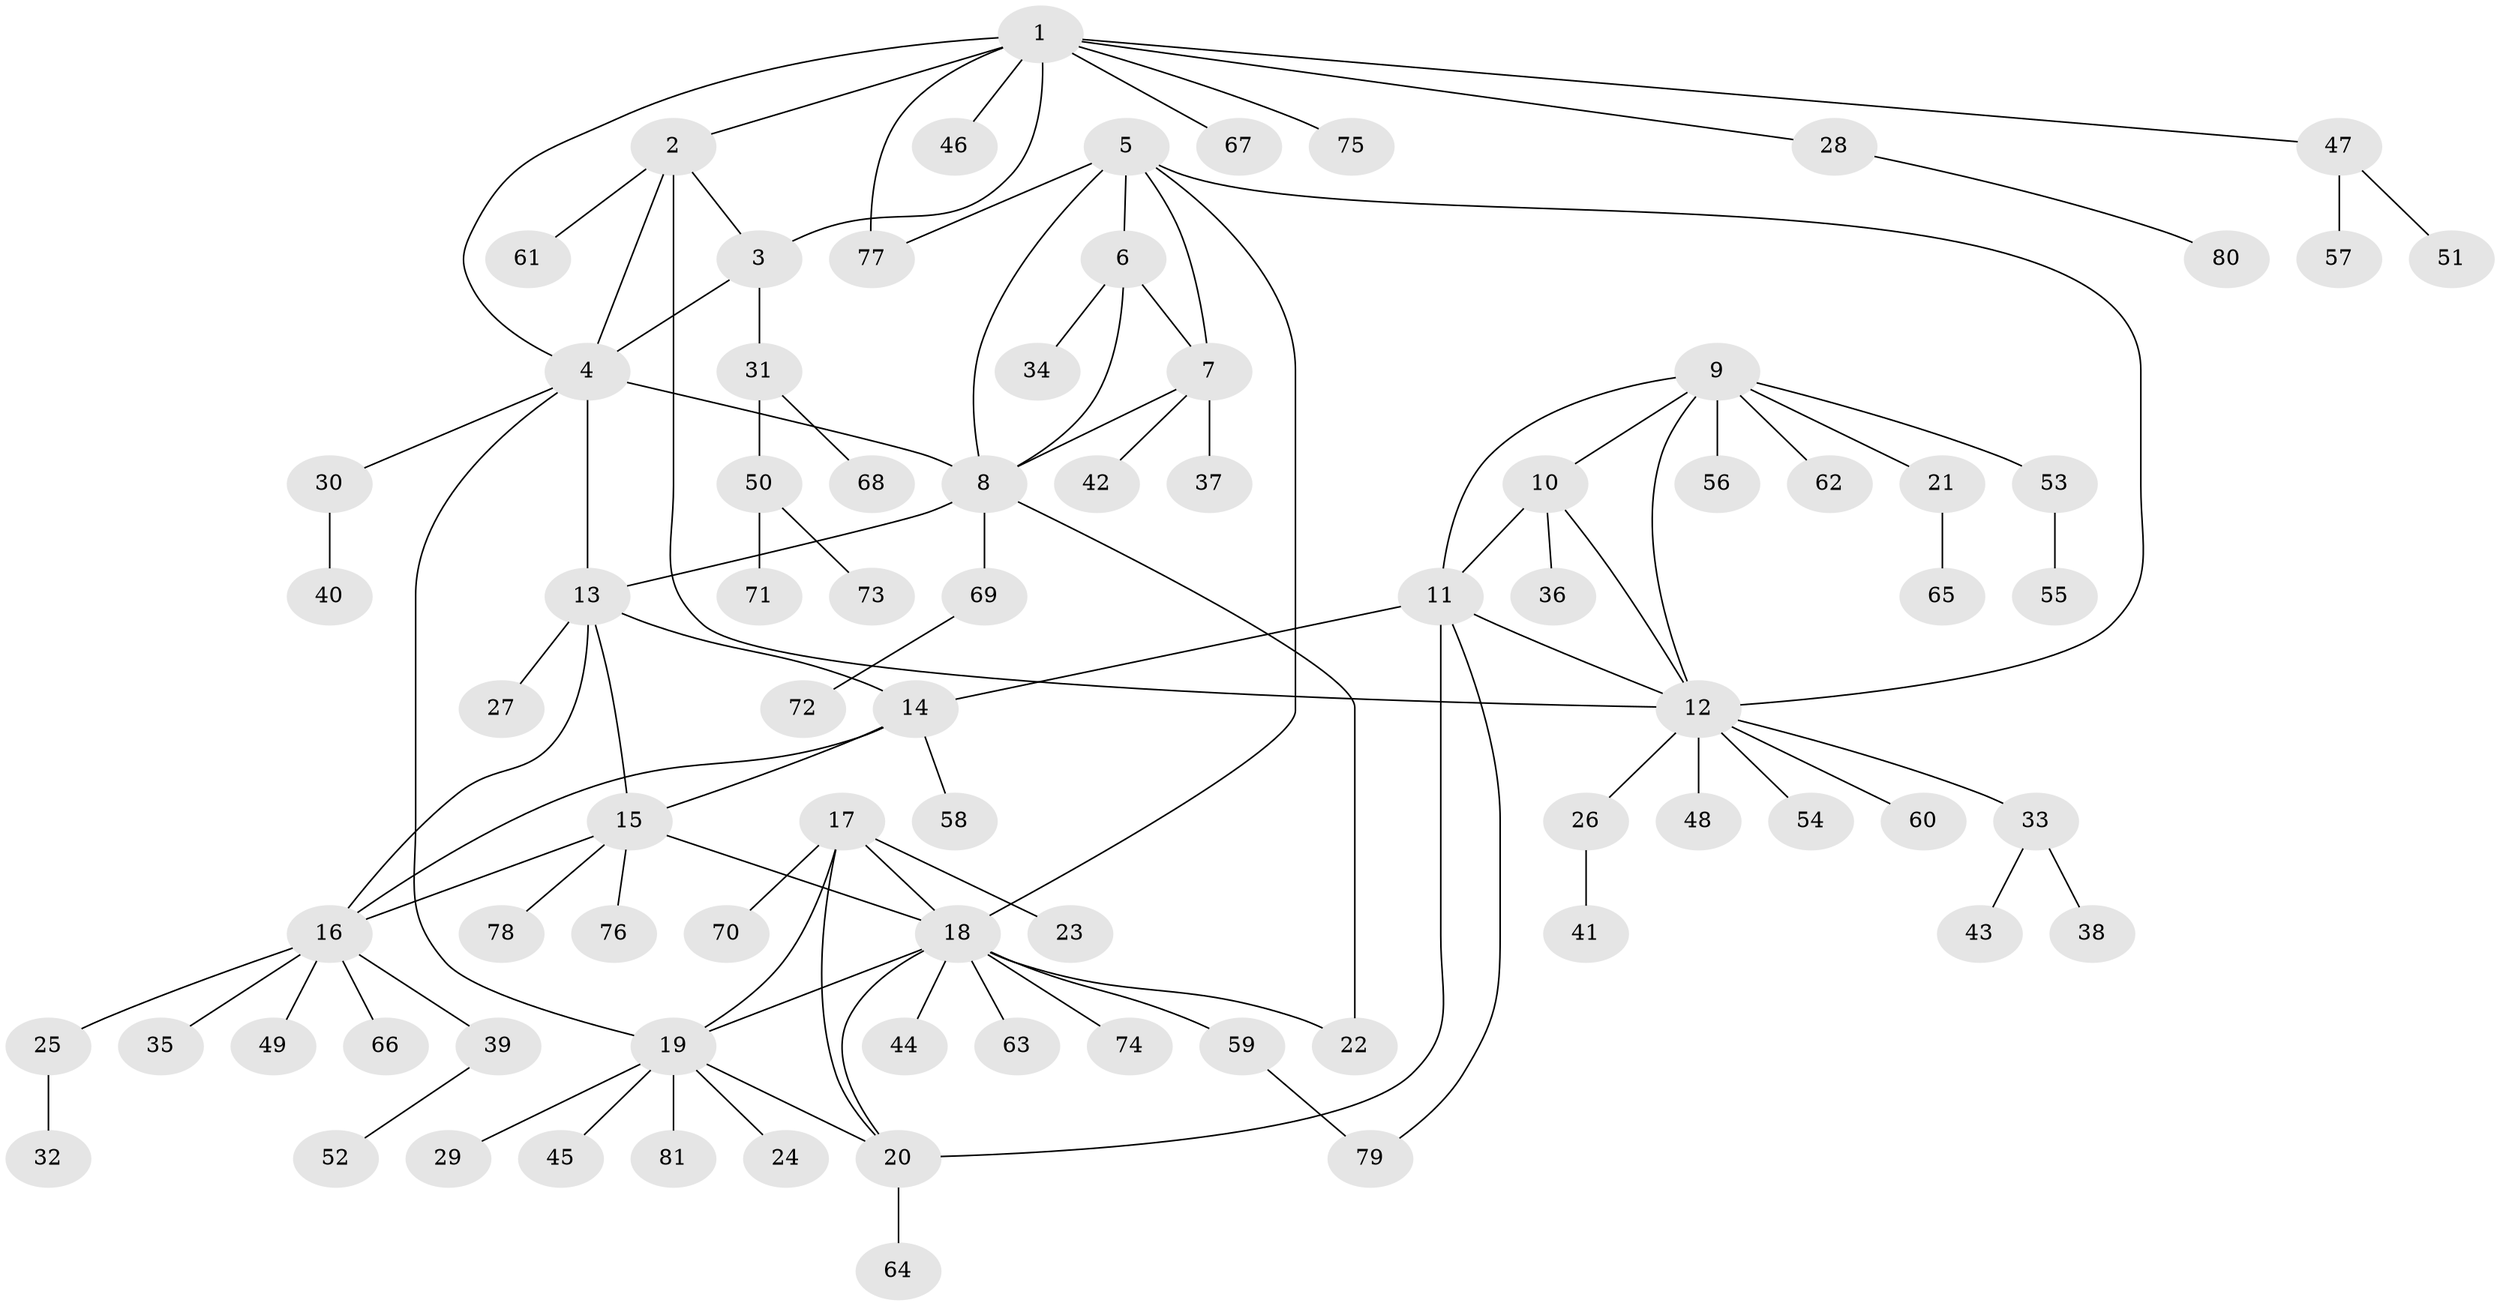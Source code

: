 // coarse degree distribution, {8: 0.03508771929824561, 4: 0.03508771929824561, 7: 0.03508771929824561, 2: 0.12280701754385964, 6: 0.05263157894736842, 12: 0.017543859649122806, 5: 0.03508771929824561, 11: 0.017543859649122806, 3: 0.03508771929824561, 1: 0.6140350877192983}
// Generated by graph-tools (version 1.1) at 2025/52/02/27/25 19:52:17]
// undirected, 81 vertices, 104 edges
graph export_dot {
graph [start="1"]
  node [color=gray90,style=filled];
  1;
  2;
  3;
  4;
  5;
  6;
  7;
  8;
  9;
  10;
  11;
  12;
  13;
  14;
  15;
  16;
  17;
  18;
  19;
  20;
  21;
  22;
  23;
  24;
  25;
  26;
  27;
  28;
  29;
  30;
  31;
  32;
  33;
  34;
  35;
  36;
  37;
  38;
  39;
  40;
  41;
  42;
  43;
  44;
  45;
  46;
  47;
  48;
  49;
  50;
  51;
  52;
  53;
  54;
  55;
  56;
  57;
  58;
  59;
  60;
  61;
  62;
  63;
  64;
  65;
  66;
  67;
  68;
  69;
  70;
  71;
  72;
  73;
  74;
  75;
  76;
  77;
  78;
  79;
  80;
  81;
  1 -- 2;
  1 -- 3;
  1 -- 4;
  1 -- 28;
  1 -- 46;
  1 -- 47;
  1 -- 67;
  1 -- 75;
  1 -- 77;
  2 -- 3;
  2 -- 4;
  2 -- 12;
  2 -- 61;
  3 -- 4;
  3 -- 31;
  4 -- 8;
  4 -- 13;
  4 -- 19;
  4 -- 30;
  5 -- 6;
  5 -- 7;
  5 -- 8;
  5 -- 12;
  5 -- 18;
  5 -- 77;
  6 -- 7;
  6 -- 8;
  6 -- 34;
  7 -- 8;
  7 -- 37;
  7 -- 42;
  8 -- 13;
  8 -- 22;
  8 -- 69;
  9 -- 10;
  9 -- 11;
  9 -- 12;
  9 -- 21;
  9 -- 53;
  9 -- 56;
  9 -- 62;
  10 -- 11;
  10 -- 12;
  10 -- 36;
  11 -- 12;
  11 -- 14;
  11 -- 20;
  11 -- 79;
  12 -- 26;
  12 -- 33;
  12 -- 48;
  12 -- 54;
  12 -- 60;
  13 -- 14;
  13 -- 15;
  13 -- 16;
  13 -- 27;
  14 -- 15;
  14 -- 16;
  14 -- 58;
  15 -- 16;
  15 -- 18;
  15 -- 76;
  15 -- 78;
  16 -- 25;
  16 -- 35;
  16 -- 39;
  16 -- 49;
  16 -- 66;
  17 -- 18;
  17 -- 19;
  17 -- 20;
  17 -- 23;
  17 -- 70;
  18 -- 19;
  18 -- 20;
  18 -- 22;
  18 -- 44;
  18 -- 59;
  18 -- 63;
  18 -- 74;
  19 -- 20;
  19 -- 24;
  19 -- 29;
  19 -- 45;
  19 -- 81;
  20 -- 64;
  21 -- 65;
  25 -- 32;
  26 -- 41;
  28 -- 80;
  30 -- 40;
  31 -- 50;
  31 -- 68;
  33 -- 38;
  33 -- 43;
  39 -- 52;
  47 -- 51;
  47 -- 57;
  50 -- 71;
  50 -- 73;
  53 -- 55;
  59 -- 79;
  69 -- 72;
}
